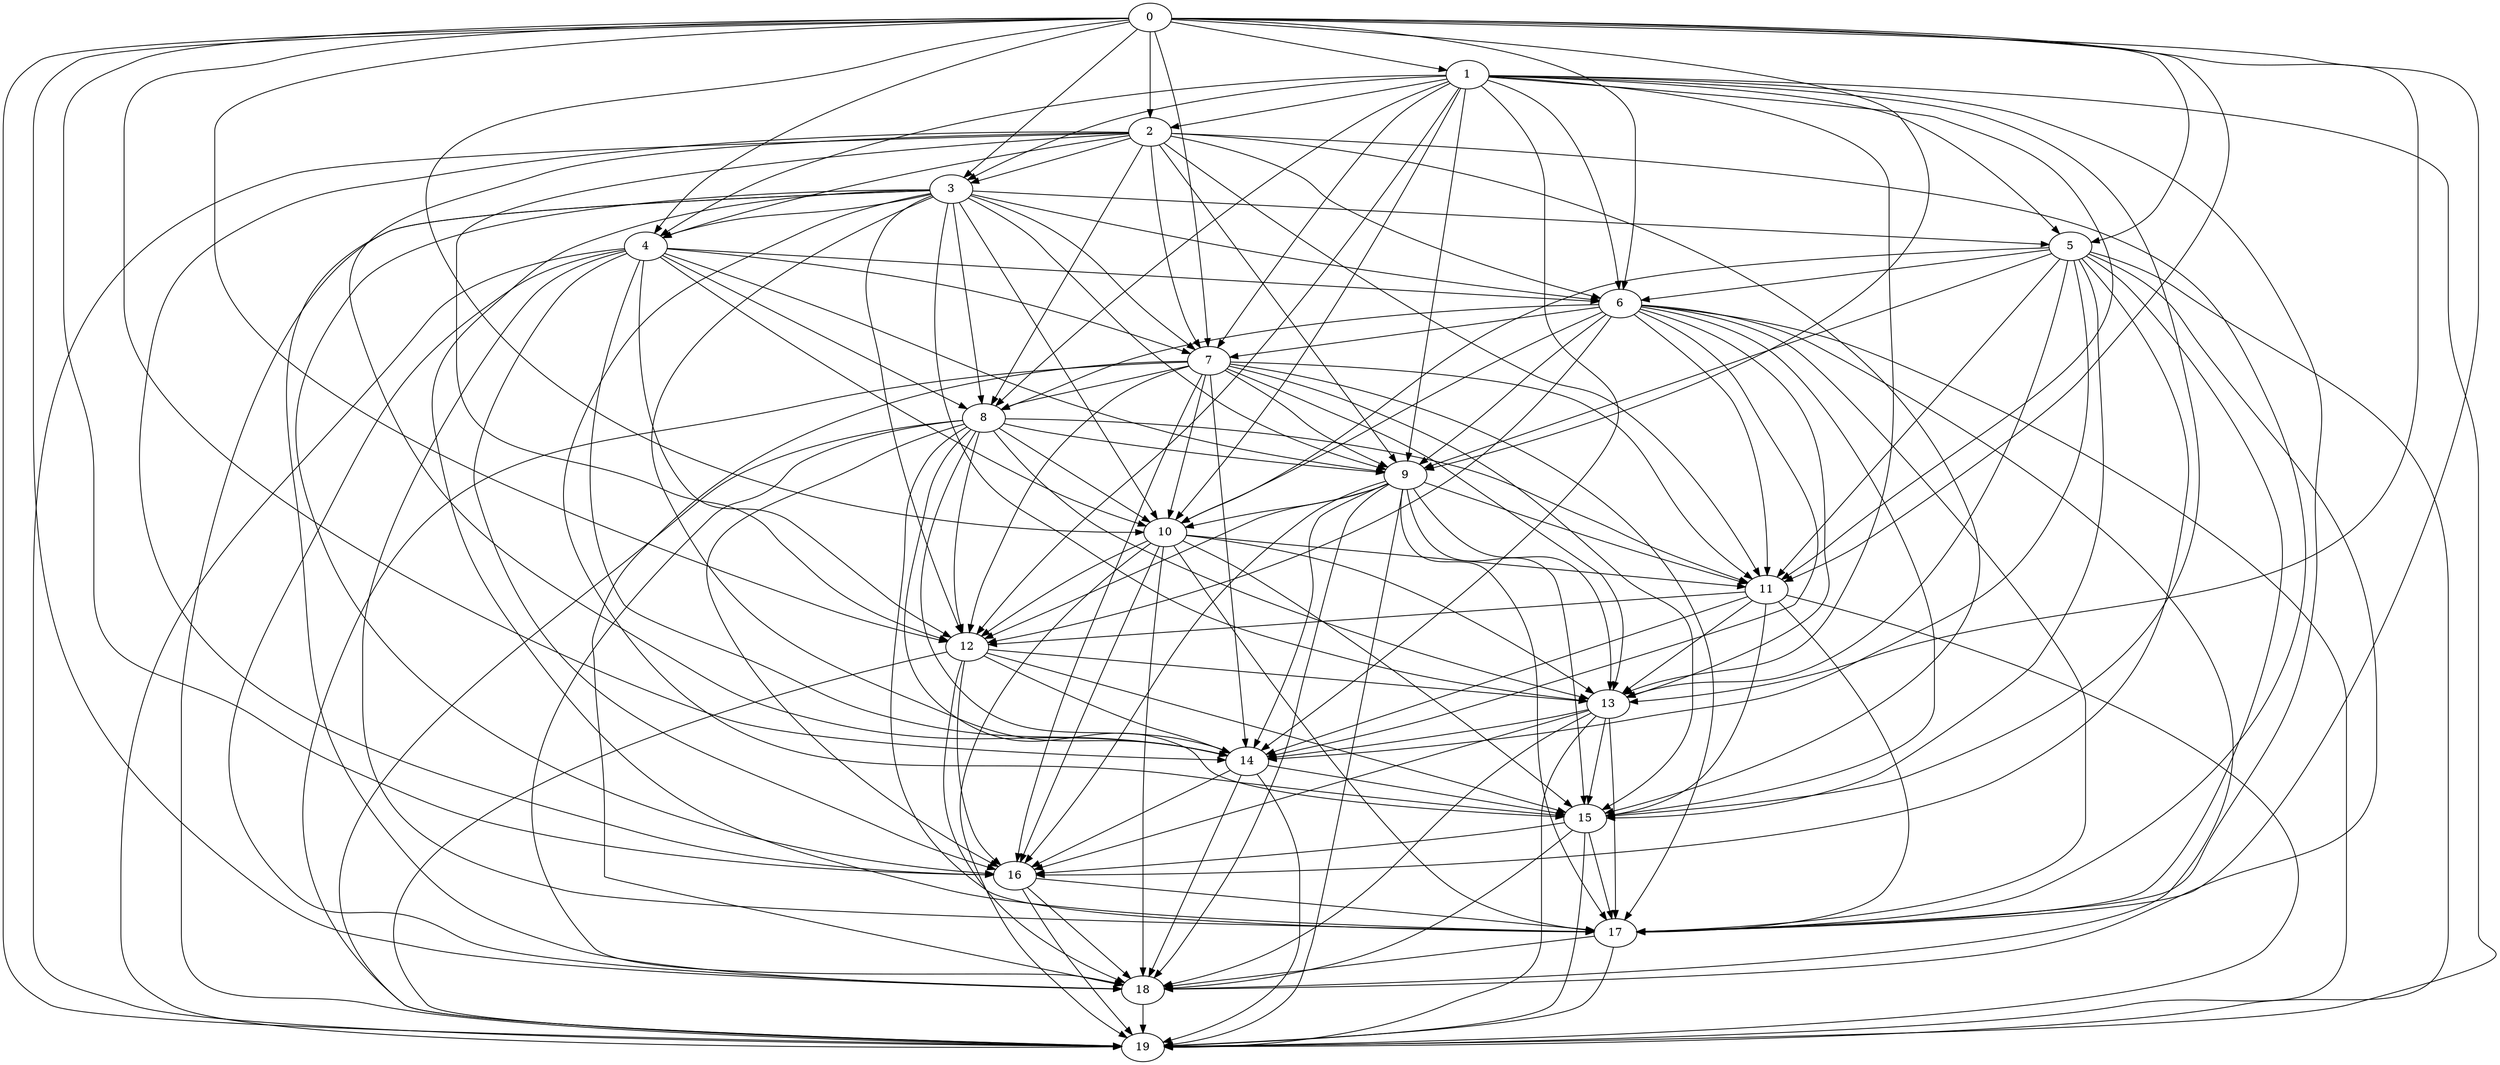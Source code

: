 digraph {0 -> 17[Label=1];
1 -> 4[Label=1];
1 -> 5[Label=1];
2 -> 3[Label=1];
2 -> 7[Label=1];
2 -> 9[Label=1];
2 -> 15[Label=1];
2 -> 16[Label=1];
3 -> 8[Label=1];
4 -> 18[Label=1];
7 -> 17[Label=1];
8 -> 14[Label=1];
13 -> 17[Label=1];
0 -> 3[Label=2];
0 -> 12[Label=2];
0 -> 18[Label=2];
1 -> 3[Label=2];
3 -> 18[Label=2];
4 -> 10[Label=2];
5 -> 10[Label=2];
5 -> 17[Label=2];
10 -> 19[Label=2];
11 -> 14[Label=2];
11 -> 19[Label=2];
13 -> 19[Label=2];
16 -> 19[Label=2];
0 -> 1[Label=3];
0 -> 6[Label=3];
0 -> 9[Label=3];
1 -> 11[Label=3];
1 -> 14[Label=3];
2 -> 6[Label=3];
2 -> 8[Label=3];
2 -> 12[Label=3];
3 -> 13[Label=3];
3 -> 14[Label=3];
4 -> 17[Label=3];
5 -> 15[Label=3];
5 -> 16[Label=3];
6 -> 9[Label=3];
6 -> 10[Label=3];
6 -> 14[Label=3];
6 -> 17[Label=3];
7 -> 15[Label=3];
8 -> 17[Label=3];
9 -> 10[Label=3];
9 -> 13[Label=3];
9 -> 19[Label=3];
10 -> 16[Label=3];
12 -> 13[Label=3];
13 -> 14[Label=3];
14 -> 18[Label=3];
15 -> 17[Label=3];
0 -> 2[Label=4];
0 -> 14[Label=4];
1 -> 7[Label=4];
1 -> 13[Label=4];
1 -> 19[Label=4];
2 -> 4[Label=4];
3 -> 7[Label=4];
3 -> 17[Label=4];
4 -> 8[Label=4];
4 -> 9[Label=4];
4 -> 12[Label=4];
4 -> 14[Label=4];
5 -> 11[Label=4];
5 -> 18[Label=4];
7 -> 13[Label=4];
7 -> 14[Label=4];
7 -> 19[Label=4];
8 -> 12[Label=4];
9 -> 11[Label=4];
10 -> 15[Label=4];
11 -> 15[Label=4];
11 -> 17[Label=4];
12 -> 15[Label=4];
12 -> 16[Label=4];
14 -> 15[Label=4];
18 -> 19[Label=4];
0 -> 10[Label=5];
1 -> 9[Label=5];
2 -> 11[Label=5];
3 -> 15[Label=5];
4 -> 7[Label=5];
4 -> 19[Label=5];
6 -> 11[Label=5];
7 -> 8[Label=5];
7 -> 9[Label=5];
10 -> 13[Label=5];
13 -> 15[Label=5];
16 -> 18[Label=5];
0 -> 11[Label=6];
2 -> 17[Label=6];
3 -> 4[Label=6];
3 -> 12[Label=6];
5 -> 6[Label=6];
8 -> 10[Label=6];
8 -> 13[Label=6];
8 -> 15[Label=6];
8 -> 16[Label=6];
9 -> 14[Label=6];
9 -> 15[Label=6];
9 -> 18[Label=6];
10 -> 11[Label=6];
10 -> 12[Label=6];
0 -> 19[Label=7];
1 -> 2[Label=7];
3 -> 10[Label=7];
5 -> 9[Label=7];
5 -> 19[Label=7];
6 -> 8[Label=7];
6 -> 15[Label=7];
7 -> 11[Label=7];
7 -> 16[Label=7];
8 -> 9[Label=7];
8 -> 11[Label=7];
8 -> 19[Label=7];
12 -> 18[Label=7];
13 -> 16[Label=7];
14 -> 19[Label=7];
17 -> 19[Label=7];
0 -> 4[Label=8];
0 -> 7[Label=8];
0 -> 13[Label=8];
1 -> 6[Label=8];
1 -> 10[Label=8];
2 -> 14[Label=8];
2 -> 19[Label=8];
6 -> 7[Label=8];
6 -> 13[Label=8];
6 -> 18[Label=8];
7 -> 10[Label=8];
9 -> 17[Label=8];
13 -> 18[Label=8];
15 -> 19[Label=8];
17 -> 18[Label=8];
0 -> 16[Label=9];
3 -> 5[Label=9];
3 -> 6[Label=9];
3 -> 16[Label=9];
4 -> 16[Label=9];
5 -> 14[Label=9];
6 -> 19[Label=9];
8 -> 18[Label=9];
9 -> 12[Label=9];
10 -> 17[Label=9];
11 -> 12[Label=9];
12 -> 14[Label=9];
15 -> 16[Label=9];
15 -> 18[Label=9];
0 -> 5[Label=10];
1 -> 8[Label=10];
1 -> 12[Label=10];
1 -> 15[Label=10];
1 -> 17[Label=10];
3 -> 9[Label=10];
3 -> 19[Label=10];
4 -> 6[Label=10];
5 -> 13[Label=10];
6 -> 12[Label=10];
7 -> 12[Label=10];
7 -> 18[Label=10];
9 -> 16[Label=10];
10 -> 18[Label=10];
11 -> 13[Label=10];
12 -> 19[Label=10];
14 -> 16[Label=10];
16 -> 17[Label=10];
}